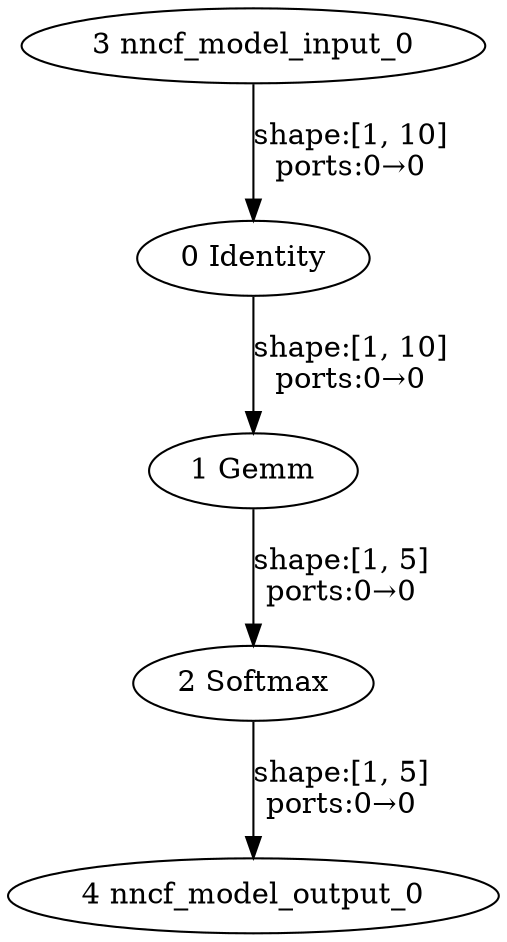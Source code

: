 strict digraph  {
"0 Identity" [id=0, type=Identity];
"1 Gemm" [id=1, type=Gemm];
"2 Softmax" [id=2, type=Softmax];
"3 nncf_model_input_0" [id=3, type=nncf_model_input];
"4 nncf_model_output_0" [id=4, type=nncf_model_output];
"0 Identity" -> "1 Gemm"  [label="shape:[1, 10]\nports:0→0", style=solid];
"1 Gemm" -> "2 Softmax"  [label="shape:[1, 5]\nports:0→0", style=solid];
"2 Softmax" -> "4 nncf_model_output_0"  [label="shape:[1, 5]\nports:0→0", style=solid];
"3 nncf_model_input_0" -> "0 Identity"  [label="shape:[1, 10]\nports:0→0", style=solid];
}
